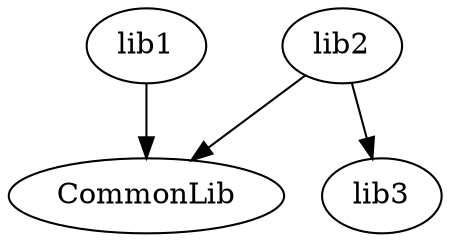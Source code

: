 digraph G {
0 [label="lib1"]
1 [label="lib2"]
2 [label="lib3"]
3 [label="CommonLib"]
1 -> 2;
1 -> 3;
0 -> 3;
}